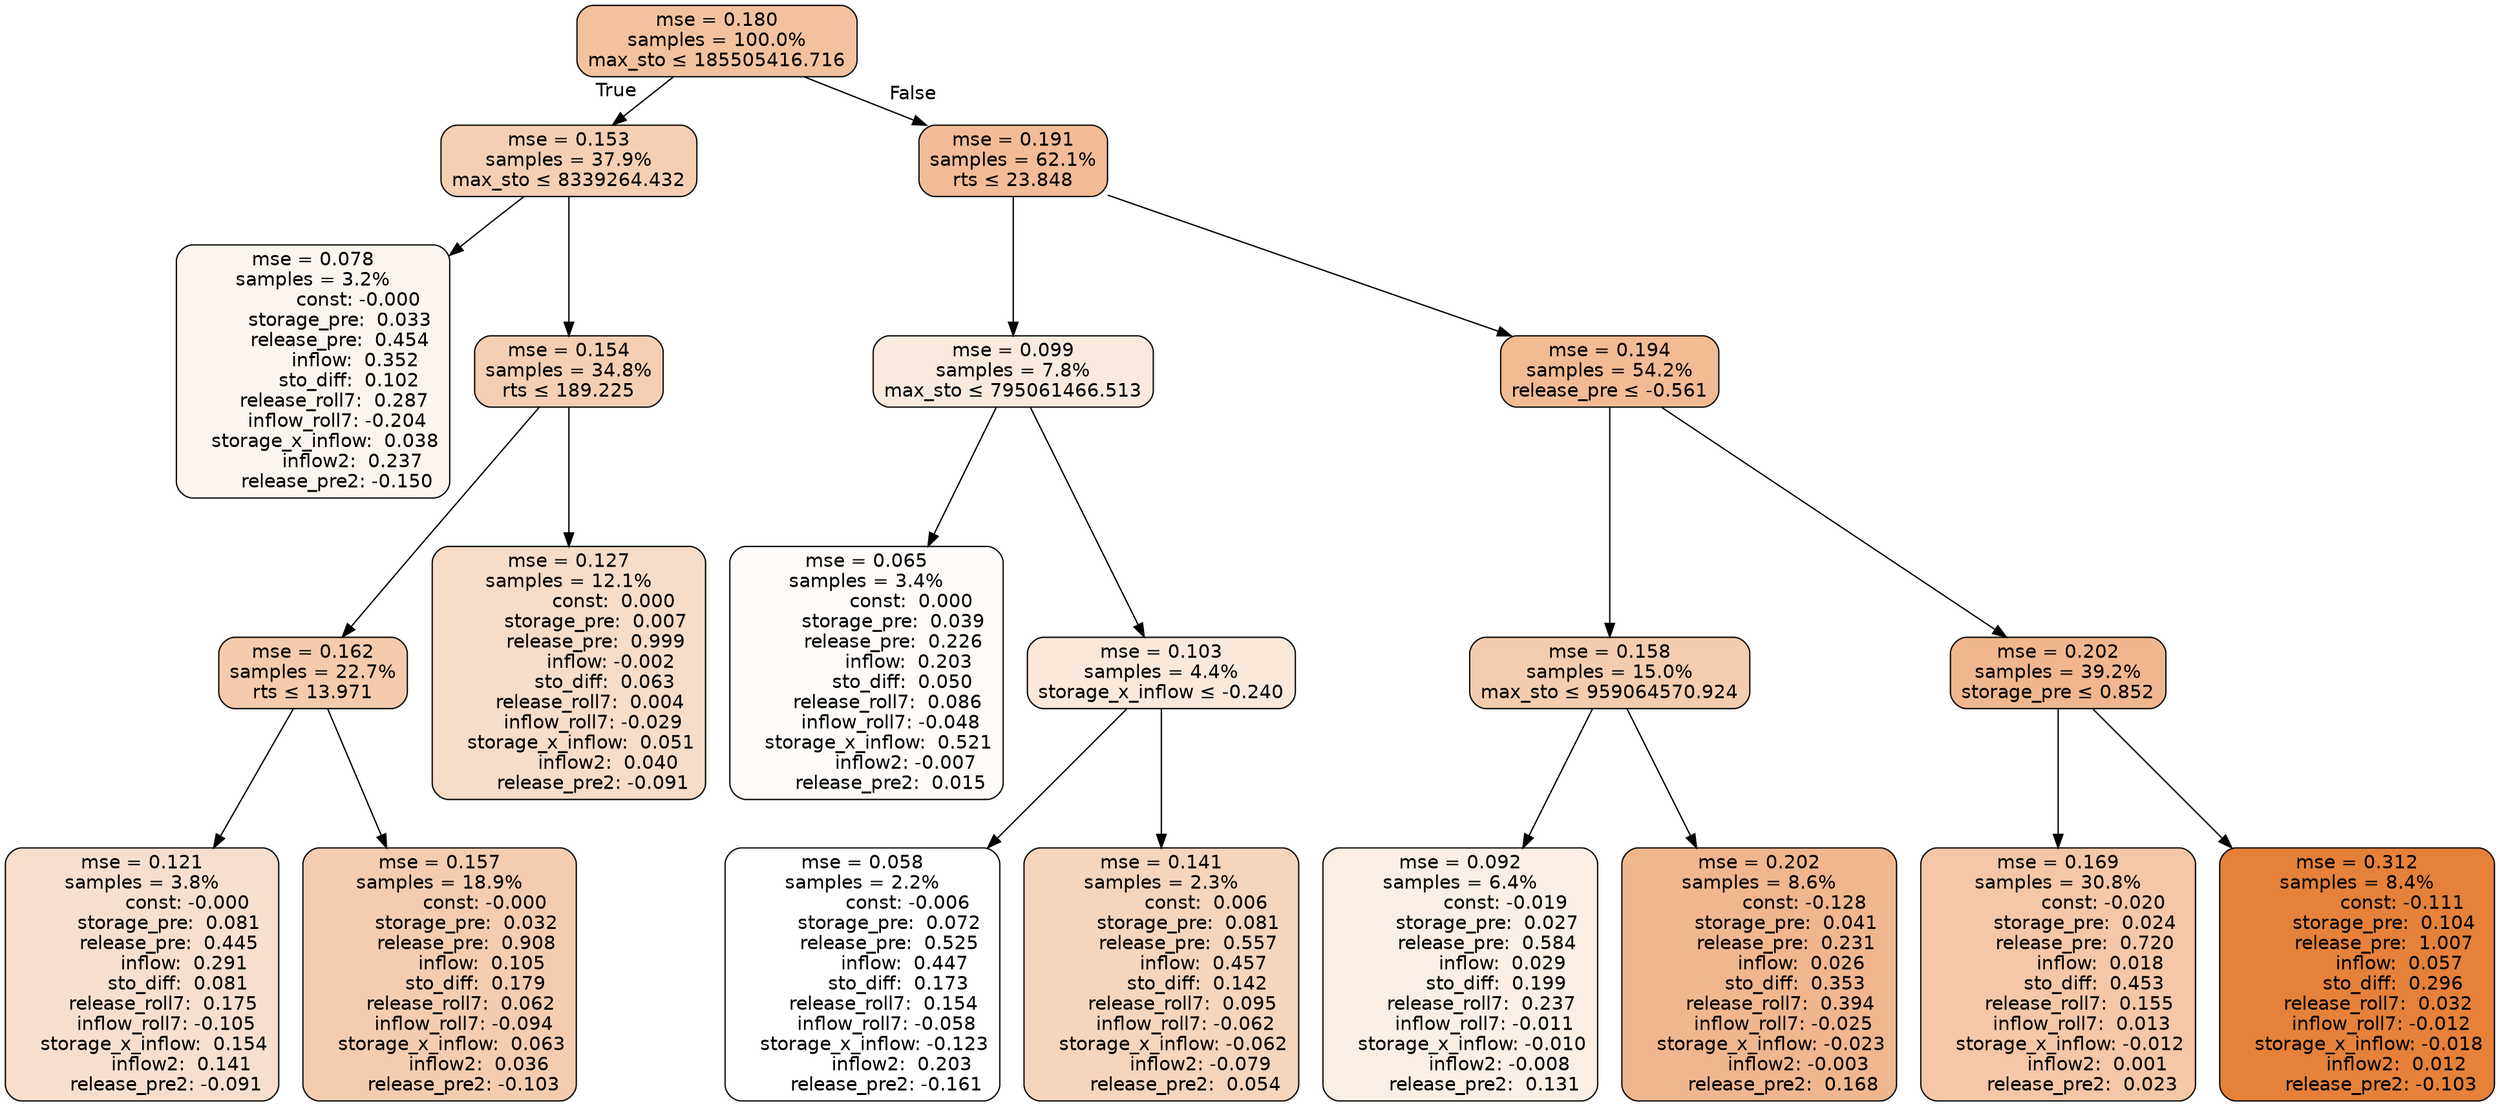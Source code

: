 digraph tree {
bgcolor="transparent"
node [shape=rectangle, style="filled, rounded", color="black", fontname=helvetica] ;
edge [fontname=helvetica] ;
	"0" [label="mse = 0.180
samples = 100.0%
max_sto &le; 185505416.716", fillcolor="#f2c29f"]
	"1" [label="mse = 0.153
samples = 37.9%
max_sto &le; 8339264.432", fillcolor="#f5cfb4"]
	"2" [label="mse = 0.078
samples = 3.2%
               const: -0.000
         storage_pre:  0.033
         release_pre:  0.454
              inflow:  0.352
            sto_diff:  0.102
       release_roll7:  0.287
        inflow_roll7: -0.204
    storage_x_inflow:  0.038
             inflow2:  0.237
        release_pre2: -0.150", fillcolor="#fcf4ef"]
	"3" [label="mse = 0.154
samples = 34.8%
rts &le; 189.225", fillcolor="#f5cfb4"]
	"4" [label="mse = 0.162
samples = 22.7%
rts &le; 13.971", fillcolor="#f4cbad"]
	"5" [label="mse = 0.121
samples = 3.8%
               const: -0.000
         storage_pre:  0.081
         release_pre:  0.445
              inflow:  0.291
            sto_diff:  0.081
       release_roll7:  0.175
        inflow_roll7: -0.105
    storage_x_inflow:  0.154
             inflow2:  0.141
        release_pre2: -0.091", fillcolor="#f8dfcd"]
	"6" [label="mse = 0.157
samples = 18.9%
               const: -0.000
         storage_pre:  0.032
         release_pre:  0.908
              inflow:  0.105
            sto_diff:  0.179
       release_roll7:  0.062
        inflow_roll7: -0.094
    storage_x_inflow:  0.063
             inflow2:  0.036
        release_pre2: -0.103", fillcolor="#f4cdb1"]
	"7" [label="mse = 0.127
samples = 12.1%
               const:  0.000
         storage_pre:  0.007
         release_pre:  0.999
              inflow: -0.002
            sto_diff:  0.063
       release_roll7:  0.004
        inflow_roll7: -0.029
    storage_x_inflow:  0.051
             inflow2:  0.040
        release_pre2: -0.091", fillcolor="#f7dcc8"]
	"8" [label="mse = 0.191
samples = 62.1%
rts &le; 23.848", fillcolor="#f1bc97"]
	"9" [label="mse = 0.099
samples = 7.8%
max_sto &le; 795061466.513", fillcolor="#faeade"]
	"10" [label="mse = 0.065
samples = 3.4%
               const:  0.000
         storage_pre:  0.039
         release_pre:  0.226
              inflow:  0.203
            sto_diff:  0.050
       release_roll7:  0.086
        inflow_roll7: -0.048
    storage_x_inflow:  0.521
             inflow2: -0.007
        release_pre2:  0.015", fillcolor="#fefbf8"]
	"11" [label="mse = 0.103
samples = 4.4%
storage_x_inflow &le; -0.240", fillcolor="#fae8db"]
	"12" [label="mse = 0.058
samples = 2.2%
               const: -0.006
         storage_pre:  0.072
         release_pre:  0.525
              inflow:  0.447
            sto_diff:  0.173
       release_roll7:  0.154
        inflow_roll7: -0.058
    storage_x_inflow: -0.123
             inflow2:  0.203
        release_pre2: -0.161", fillcolor="#ffffff"]
	"13" [label="mse = 0.141
samples = 2.3%
               const:  0.006
         storage_pre:  0.081
         release_pre:  0.557
              inflow:  0.457
            sto_diff:  0.142
       release_roll7:  0.095
        inflow_roll7: -0.062
    storage_x_inflow: -0.062
             inflow2: -0.079
        release_pre2:  0.054", fillcolor="#f6d5bd"]
	"14" [label="mse = 0.194
samples = 54.2%
release_pre &le; -0.561", fillcolor="#f1bb94"]
	"15" [label="mse = 0.158
samples = 15.0%
max_sto &le; 959064570.924", fillcolor="#f4cdb0"]
	"16" [label="mse = 0.092
samples = 6.4%
               const: -0.019
         storage_pre:  0.027
         release_pre:  0.584
              inflow:  0.029
            sto_diff:  0.199
       release_roll7:  0.237
        inflow_roll7: -0.011
    storage_x_inflow: -0.010
             inflow2: -0.008
        release_pre2:  0.131", fillcolor="#fbeee4"]
	"17" [label="mse = 0.202
samples = 8.6%
               const: -0.128
         storage_pre:  0.041
         release_pre:  0.231
              inflow:  0.026
            sto_diff:  0.353
       release_roll7:  0.394
        inflow_roll7: -0.025
    storage_x_inflow: -0.023
             inflow2: -0.003
        release_pre2:  0.168", fillcolor="#f0b78e"]
	"18" [label="mse = 0.202
samples = 39.2%
storage_pre &le; 0.852", fillcolor="#f0b78e"]
	"19" [label="mse = 0.169
samples = 30.8%
               const: -0.020
         storage_pre:  0.024
         release_pre:  0.720
              inflow:  0.018
            sto_diff:  0.453
       release_roll7:  0.155
        inflow_roll7:  0.013
    storage_x_inflow: -0.012
             inflow2:  0.001
        release_pre2:  0.023", fillcolor="#f3c7a8"]
	"20" [label="mse = 0.312
samples = 8.4%
               const: -0.111
         storage_pre:  0.104
         release_pre:  1.007
              inflow:  0.057
            sto_diff:  0.296
       release_roll7:  0.032
        inflow_roll7: -0.012
    storage_x_inflow: -0.018
             inflow2:  0.012
        release_pre2: -0.103", fillcolor="#e58139"]

	"0" -> "1" [labeldistance=2.5, labelangle=45, headlabel="True"]
	"1" -> "2"
	"1" -> "3"
	"3" -> "4"
	"4" -> "5"
	"4" -> "6"
	"3" -> "7"
	"0" -> "8" [labeldistance=2.5, labelangle=-45, headlabel="False"]
	"8" -> "9"
	"9" -> "10"
	"9" -> "11"
	"11" -> "12"
	"11" -> "13"
	"8" -> "14"
	"14" -> "15"
	"15" -> "16"
	"15" -> "17"
	"14" -> "18"
	"18" -> "19"
	"18" -> "20"
}
